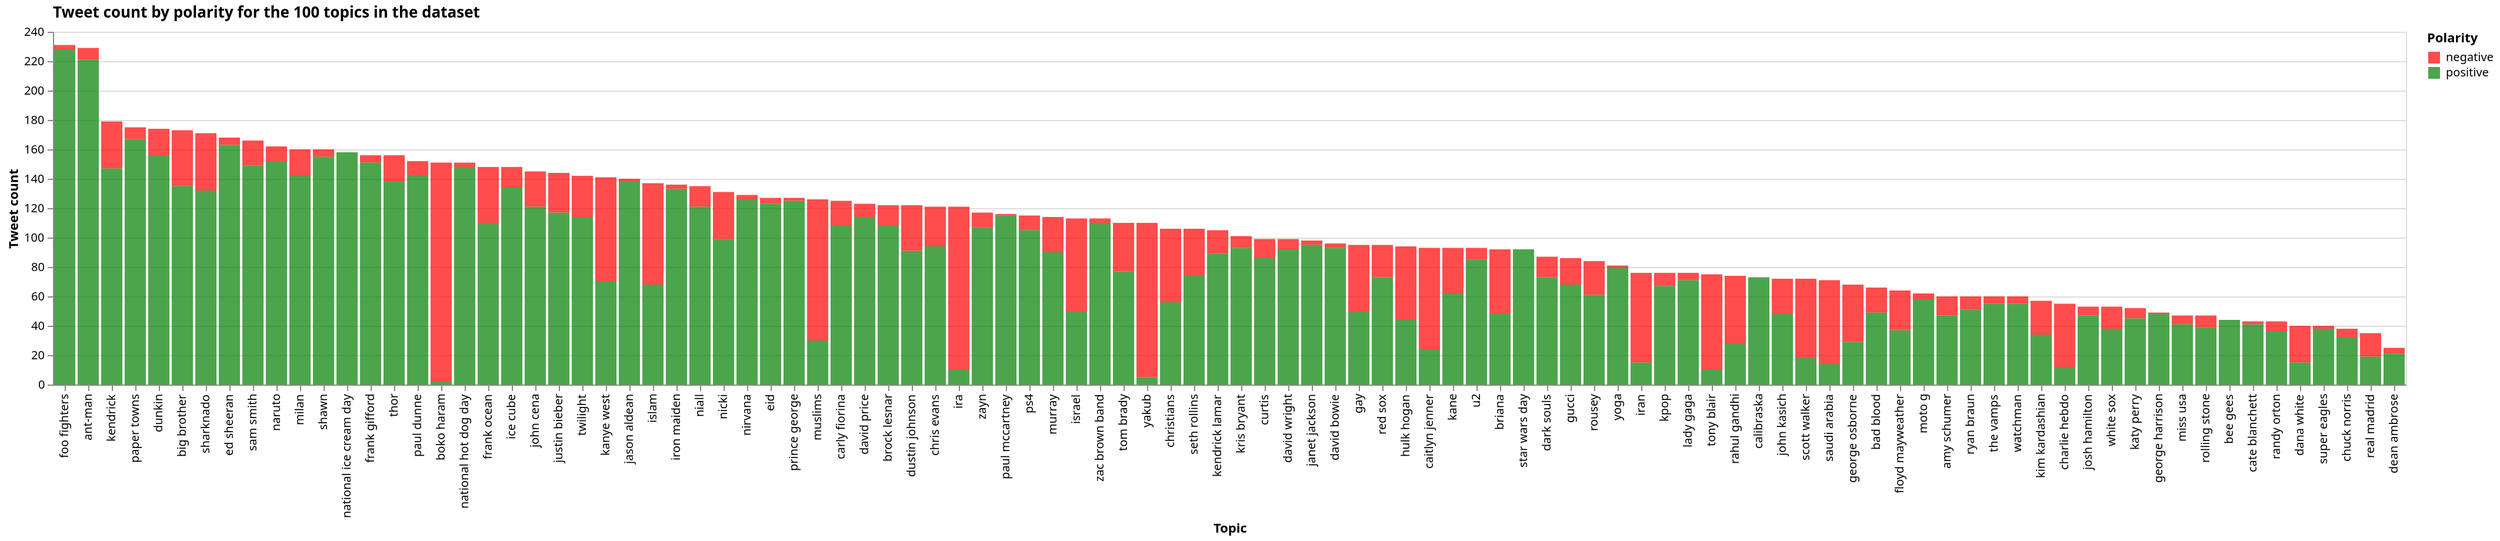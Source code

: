 {
  "$schema": "https://vega.github.io/schema/vega/v5.json",
  "background": "white",
  "padding": 5,
  "height": 300,
  "title": {
    "text": "Tweet count by polarity for the 100 topics in the dataset",
    "anchor": "start",
    "frame": "group"
  },
  "style": "cell",
  "data": [
    {
      "name": "data-fe8da6c7e776bcbe3ccc7816489a51c6",
      "values": [
        {"topic": "amy schumer", "polarity": "negative", "tweet_id": 13},
        {"topic": "amy schumer", "polarity": "positive", "tweet_id": 47},
        {"topic": "ant-man", "polarity": "negative", "tweet_id": 8},
        {"topic": "ant-man", "polarity": "positive", "tweet_id": 221},
        {"topic": "bad blood", "polarity": "negative", "tweet_id": 17},
        {"topic": "bad blood", "polarity": "positive", "tweet_id": 49},
        {"topic": "bee gees", "polarity": "positive", "tweet_id": 44},
        {"topic": "big brother", "polarity": "negative", "tweet_id": 38},
        {"topic": "big brother", "polarity": "positive", "tweet_id": 135},
        {"topic": "boko haram", "polarity": "negative", "tweet_id": 149},
        {"topic": "boko haram", "polarity": "positive", "tweet_id": 2},
        {"topic": "briana", "polarity": "negative", "tweet_id": 44},
        {"topic": "briana", "polarity": "positive", "tweet_id": 48},
        {"topic": "brock lesnar", "polarity": "negative", "tweet_id": 14},
        {"topic": "brock lesnar", "polarity": "positive", "tweet_id": 108},
        {"topic": "caitlyn jenner", "polarity": "negative", "tweet_id": 69},
        {"topic": "caitlyn jenner", "polarity": "positive", "tweet_id": 24},
        {"topic": "calibraska", "polarity": "positive", "tweet_id": 73},
        {"topic": "carly fiorina", "polarity": "negative", "tweet_id": 17},
        {"topic": "carly fiorina", "polarity": "positive", "tweet_id": 108},
        {"topic": "cate blanchett", "polarity": "negative", "tweet_id": 2},
        {"topic": "cate blanchett", "polarity": "positive", "tweet_id": 41},
        {"topic": "charlie hebdo", "polarity": "negative", "tweet_id": 43},
        {"topic": "charlie hebdo", "polarity": "positive", "tweet_id": 12},
        {"topic": "chris evans", "polarity": "negative", "tweet_id": 27},
        {"topic": "chris evans", "polarity": "positive", "tweet_id": 94},
        {"topic": "christians", "polarity": "negative", "tweet_id": 50},
        {"topic": "christians", "polarity": "positive", "tweet_id": 56},
        {"topic": "chuck norris", "polarity": "negative", "tweet_id": 6},
        {"topic": "chuck norris", "polarity": "positive", "tweet_id": 32},
        {"topic": "curtis", "polarity": "negative", "tweet_id": 13},
        {"topic": "curtis", "polarity": "positive", "tweet_id": 86},
        {"topic": "dana white", "polarity": "negative", "tweet_id": 25},
        {"topic": "dana white", "polarity": "positive", "tweet_id": 15},
        {"topic": "dark souls", "polarity": "negative", "tweet_id": 14},
        {"topic": "dark souls", "polarity": "positive", "tweet_id": 73},
        {"topic": "david bowie", "polarity": "negative", "tweet_id": 3},
        {"topic": "david bowie", "polarity": "positive", "tweet_id": 93},
        {"topic": "david price", "polarity": "negative", "tweet_id": 9},
        {"topic": "david price", "polarity": "positive", "tweet_id": 114},
        {"topic": "david wright", "polarity": "negative", "tweet_id": 7},
        {"topic": "david wright", "polarity": "positive", "tweet_id": 92},
        {"topic": "dean ambrose", "polarity": "negative", "tweet_id": 4},
        {"topic": "dean ambrose", "polarity": "positive", "tweet_id": 21},
        {"topic": "dunkin", "polarity": "negative", "tweet_id": 18},
        {"topic": "dunkin", "polarity": "positive", "tweet_id": 156},
        {"topic": "dustin johnson", "polarity": "negative", "tweet_id": 31},
        {"topic": "dustin johnson", "polarity": "positive", "tweet_id": 91},
        {"topic": "ed sheeran", "polarity": "negative", "tweet_id": 5},
        {"topic": "ed sheeran", "polarity": "positive", "tweet_id": 163},
        {"topic": "eid", "polarity": "negative", "tweet_id": 4},
        {"topic": "eid", "polarity": "positive", "tweet_id": 123},
        {"topic": "floyd mayweather", "polarity": "negative", "tweet_id": 27},
        {"topic": "floyd mayweather", "polarity": "positive", "tweet_id": 37},
        {"topic": "foo fighters", "polarity": "negative", "tweet_id": 3},
        {"topic": "foo fighters", "polarity": "positive", "tweet_id": 228},
        {"topic": "frank gifford", "polarity": "negative", "tweet_id": 5},
        {"topic": "frank gifford", "polarity": "positive", "tweet_id": 151},
        {"topic": "frank ocean", "polarity": "negative", "tweet_id": 38},
        {"topic": "frank ocean", "polarity": "positive", "tweet_id": 110},
        {"topic": "gay", "polarity": "negative", "tweet_id": 45},
        {"topic": "gay", "polarity": "positive", "tweet_id": 50},
        {"topic": "george harrison", "polarity": "negative", "tweet_id": 1},
        {"topic": "george harrison", "polarity": "positive", "tweet_id": 48},
        {"topic": "george osborne", "polarity": "negative", "tweet_id": 39},
        {"topic": "george osborne", "polarity": "positive", "tweet_id": 29},
        {"topic": "gucci", "polarity": "negative", "tweet_id": 18},
        {"topic": "gucci", "polarity": "positive", "tweet_id": 68},
        {"topic": "hulk hogan", "polarity": "negative", "tweet_id": 50},
        {"topic": "hulk hogan", "polarity": "positive", "tweet_id": 44},
        {"topic": "ice cube", "polarity": "negative", "tweet_id": 14},
        {"topic": "ice cube", "polarity": "positive", "tweet_id": 134},
        {"topic": "ira", "polarity": "negative", "tweet_id": 111},
        {"topic": "ira", "polarity": "positive", "tweet_id": 10},
        {"topic": "iran", "polarity": "negative", "tweet_id": 61},
        {"topic": "iran", "polarity": "positive", "tweet_id": 15},
        {"topic": "iron maiden", "polarity": "negative", "tweet_id": 3},
        {"topic": "iron maiden", "polarity": "positive", "tweet_id": 133},
        {"topic": "islam", "polarity": "negative", "tweet_id": 69},
        {"topic": "islam", "polarity": "positive", "tweet_id": 68},
        {"topic": "israel", "polarity": "negative", "tweet_id": 63},
        {"topic": "israel", "polarity": "positive", "tweet_id": 50},
        {"topic": "janet jackson", "polarity": "negative", "tweet_id": 3},
        {"topic": "janet jackson", "polarity": "positive", "tweet_id": 95},
        {"topic": "jason aldean", "polarity": "negative", "tweet_id": 2},
        {"topic": "jason aldean", "polarity": "positive", "tweet_id": 138},
        {"topic": "john cena", "polarity": "negative", "tweet_id": 24},
        {"topic": "john cena", "polarity": "positive", "tweet_id": 121},
        {"topic": "john kasich", "polarity": "negative", "tweet_id": 24},
        {"topic": "john kasich", "polarity": "positive", "tweet_id": 48},
        {"topic": "josh hamilton", "polarity": "negative", "tweet_id": 6},
        {"topic": "josh hamilton", "polarity": "positive", "tweet_id": 47},
        {"topic": "justin bieber", "polarity": "negative", "tweet_id": 27},
        {"topic": "justin bieber", "polarity": "positive", "tweet_id": 117},
        {"topic": "kane", "polarity": "negative", "tweet_id": 31},
        {"topic": "kane", "polarity": "positive", "tweet_id": 62},
        {"topic": "kanye west", "polarity": "negative", "tweet_id": 71},
        {"topic": "kanye west", "polarity": "positive", "tweet_id": 70},
        {"topic": "katy perry", "polarity": "negative", "tweet_id": 7},
        {"topic": "katy perry", "polarity": "positive", "tweet_id": 45},
        {"topic": "kendrick", "polarity": "negative", "tweet_id": 32},
        {"topic": "kendrick", "polarity": "positive", "tweet_id": 147},
        {"topic": "kendrick lamar", "polarity": "negative", "tweet_id": 16},
        {"topic": "kendrick lamar", "polarity": "positive", "tweet_id": 89},
        {"topic": "kim kardashian", "polarity": "negative", "tweet_id": 23},
        {"topic": "kim kardashian", "polarity": "positive", "tweet_id": 34},
        {"topic": "kpop", "polarity": "negative", "tweet_id": 9},
        {"topic": "kpop", "polarity": "positive", "tweet_id": 67},
        {"topic": "kris bryant", "polarity": "negative", "tweet_id": 8},
        {"topic": "kris bryant", "polarity": "positive", "tweet_id": 93},
        {"topic": "lady gaga", "polarity": "negative", "tweet_id": 5},
        {"topic": "lady gaga", "polarity": "positive", "tweet_id": 71},
        {"topic": "milan", "polarity": "negative", "tweet_id": 18},
        {"topic": "milan", "polarity": "positive", "tweet_id": 142},
        {"topic": "miss usa", "polarity": "negative", "tweet_id": 6},
        {"topic": "miss usa", "polarity": "positive", "tweet_id": 41},
        {"topic": "moto g", "polarity": "negative", "tweet_id": 4},
        {"topic": "moto g", "polarity": "positive", "tweet_id": 58},
        {"topic": "murray", "polarity": "negative", "tweet_id": 24},
        {"topic": "murray", "polarity": "positive", "tweet_id": 90},
        {"topic": "muslims", "polarity": "negative", "tweet_id": 96},
        {"topic": "muslims", "polarity": "positive", "tweet_id": 30},
        {"topic": "naruto", "polarity": "negative", "tweet_id": 10},
        {"topic": "naruto", "polarity": "positive", "tweet_id": 152},
        {
          "topic": "national hot dog day",
          "polarity": "negative",
          "tweet_id": 3
        },
        {
          "topic": "national hot dog day",
          "polarity": "positive",
          "tweet_id": 148
        },
        {
          "topic": "national ice cream day",
          "polarity": "positive",
          "tweet_id": 158
        },
        {"topic": "niall", "polarity": "negative", "tweet_id": 14},
        {"topic": "niall", "polarity": "positive", "tweet_id": 121},
        {"topic": "nicki", "polarity": "negative", "tweet_id": 32},
        {"topic": "nicki", "polarity": "positive", "tweet_id": 99},
        {"topic": "nirvana", "polarity": "negative", "tweet_id": 3},
        {"topic": "nirvana", "polarity": "positive", "tweet_id": 126},
        {"topic": "paper towns", "polarity": "negative", "tweet_id": 8},
        {"topic": "paper towns", "polarity": "positive", "tweet_id": 167},
        {"topic": "paul dunne", "polarity": "negative", "tweet_id": 10},
        {"topic": "paul dunne", "polarity": "positive", "tweet_id": 142},
        {"topic": "paul mccartney", "polarity": "negative", "tweet_id": 1},
        {"topic": "paul mccartney", "polarity": "positive", "tweet_id": 115},
        {"topic": "prince george", "polarity": "negative", "tweet_id": 2},
        {"topic": "prince george", "polarity": "positive", "tweet_id": 125},
        {"topic": "ps4", "polarity": "negative", "tweet_id": 10},
        {"topic": "ps4", "polarity": "positive", "tweet_id": 105},
        {"topic": "rahul gandhi", "polarity": "negative", "tweet_id": 46},
        {"topic": "rahul gandhi", "polarity": "positive", "tweet_id": 28},
        {"topic": "randy orton", "polarity": "negative", "tweet_id": 7},
        {"topic": "randy orton", "polarity": "positive", "tweet_id": 36},
        {"topic": "real madrid", "polarity": "negative", "tweet_id": 16},
        {"topic": "real madrid", "polarity": "positive", "tweet_id": 19},
        {"topic": "red sox", "polarity": "negative", "tweet_id": 22},
        {"topic": "red sox", "polarity": "positive", "tweet_id": 73},
        {"topic": "rolling stone", "polarity": "negative", "tweet_id": 8},
        {"topic": "rolling stone", "polarity": "positive", "tweet_id": 39},
        {"topic": "rousey", "polarity": "negative", "tweet_id": 23},
        {"topic": "rousey", "polarity": "positive", "tweet_id": 61},
        {"topic": "ryan braun", "polarity": "negative", "tweet_id": 9},
        {"topic": "ryan braun", "polarity": "positive", "tweet_id": 51},
        {"topic": "sam smith", "polarity": "negative", "tweet_id": 17},
        {"topic": "sam smith", "polarity": "positive", "tweet_id": 149},
        {"topic": "saudi arabia", "polarity": "negative", "tweet_id": 57},
        {"topic": "saudi arabia", "polarity": "positive", "tweet_id": 14},
        {"topic": "scott walker", "polarity": "negative", "tweet_id": 54},
        {"topic": "scott walker", "polarity": "positive", "tweet_id": 18},
        {"topic": "seth rollins", "polarity": "negative", "tweet_id": 32},
        {"topic": "seth rollins", "polarity": "positive", "tweet_id": 74},
        {"topic": "sharknado", "polarity": "negative", "tweet_id": 39},
        {"topic": "sharknado", "polarity": "positive", "tweet_id": 132},
        {"topic": "shawn", "polarity": "negative", "tweet_id": 5},
        {"topic": "shawn", "polarity": "positive", "tweet_id": 155},
        {"topic": "star wars day", "polarity": "positive", "tweet_id": 92},
        {"topic": "super eagles", "polarity": "negative", "tweet_id": 2},
        {"topic": "super eagles", "polarity": "positive", "tweet_id": 38},
        {"topic": "the vamps", "polarity": "negative", "tweet_id": 5},
        {"topic": "the vamps", "polarity": "positive", "tweet_id": 55},
        {"topic": "thor", "polarity": "negative", "tweet_id": 18},
        {"topic": "thor", "polarity": "positive", "tweet_id": 138},
        {"topic": "tom brady", "polarity": "negative", "tweet_id": 33},
        {"topic": "tom brady", "polarity": "positive", "tweet_id": 77},
        {"topic": "tony blair", "polarity": "negative", "tweet_id": 65},
        {"topic": "tony blair", "polarity": "positive", "tweet_id": 10},
        {"topic": "twilight", "polarity": "negative", "tweet_id": 28},
        {"topic": "twilight", "polarity": "positive", "tweet_id": 114},
        {"topic": "u2", "polarity": "negative", "tweet_id": 8},
        {"topic": "u2", "polarity": "positive", "tweet_id": 85},
        {"topic": "watchman", "polarity": "negative", "tweet_id": 5},
        {"topic": "watchman", "polarity": "positive", "tweet_id": 55},
        {"topic": "white sox", "polarity": "negative", "tweet_id": 15},
        {"topic": "white sox", "polarity": "positive", "tweet_id": 38},
        {"topic": "yakub", "polarity": "negative", "tweet_id": 105},
        {"topic": "yakub", "polarity": "positive", "tweet_id": 5},
        {"topic": "yoga", "polarity": "negative", "tweet_id": 1},
        {"topic": "yoga", "polarity": "positive", "tweet_id": 80},
        {"topic": "zac brown band", "polarity": "negative", "tweet_id": 3},
        {"topic": "zac brown band", "polarity": "positive", "tweet_id": 110},
        {"topic": "zayn", "polarity": "negative", "tweet_id": 10},
        {"topic": "zayn", "polarity": "positive", "tweet_id": 107}
      ]
    },
    {
      "name": "data_0",
      "source": "data-fe8da6c7e776bcbe3ccc7816489a51c6",
      "transform": [
        {
          "type": "stack",
          "groupby": ["topic"],
          "field": "tweet_id",
          "sort": {"field": ["polarity"], "order": ["descending"]},
          "as": ["tweet_id_start", "tweet_id_end"],
          "offset": "zero"
        },
        {
          "type": "filter",
          "expr": "isValid(datum[\"tweet_id\"]) && isFinite(+datum[\"tweet_id\"])"
        }
      ]
    }
  ],
  "signals": [
    {"name": "x_step", "value": 20},
    {
      "name": "width",
      "update": "bandspace(domain('x').length, 0.1, 0.05) * x_step"
    }
  ],
  "marks": [
    {
      "name": "marks",
      "type": "rect",
      "style": ["bar"],
      "from": {"data": "data_0"},
      "encode": {
        "update": {
          "opacity": {"value": 0.7},
          "fill": {"scale": "color", "field": "polarity"},
          "tooltip": {
            "signal": "{\"Topic\": isValid(datum[\"topic\"]) ? datum[\"topic\"] : \"\"+datum[\"topic\"], \"Polarity\": isValid(datum[\"polarity\"]) ? datum[\"polarity\"] : \"\"+datum[\"polarity\"], \"Count\": format(datum[\"tweet_id\"], \"\")}"
          },
          "ariaRoleDescription": {"value": "bar"},
          "description": {
            "signal": "\"Topic: \" + (isValid(datum[\"topic\"]) ? datum[\"topic\"] : \"\"+datum[\"topic\"]) + \"; Tweet count: \" + (format(datum[\"tweet_id\"], \"\")) + \"; Polarity: \" + (isValid(datum[\"polarity\"]) ? datum[\"polarity\"] : \"\"+datum[\"polarity\"]) + \"; Count: \" + (format(datum[\"tweet_id\"], \"\"))"
          },
          "x": {"scale": "x", "field": "topic"},
          "width": {"signal": "max(0.25, bandwidth('x'))"},
          "y": {"scale": "y", "field": "tweet_id_end"},
          "y2": {"scale": "y", "field": "tweet_id_start"}
        }
      }
    }
  ],
  "scales": [
    {
      "name": "x",
      "type": "band",
      "domain": {
        "data": "data-fe8da6c7e776bcbe3ccc7816489a51c6",
        "field": "topic",
        "sort": {"op": "sum", "field": "tweet_id", "order": "descending"}
      },
      "range": {"step": {"signal": "x_step"}},
      "paddingInner": 0.1,
      "paddingOuter": 0.05
    },
    {
      "name": "y",
      "type": "linear",
      "domain": {
        "data": "data_0",
        "fields": ["tweet_id_start", "tweet_id_end"]
      },
      "range": [{"signal": "height"}, 0],
      "nice": true,
      "zero": true
    },
    {
      "name": "color",
      "type": "ordinal",
      "domain": {"data": "data_0", "field": "polarity", "sort": true},
      "range": ["red", "green"]
    }
  ],
  "axes": [
    {
      "scale": "y",
      "orient": "left",
      "gridScale": "x",
      "grid": true,
      "tickCount": {"signal": "ceil(height/40)"},
      "domain": false,
      "labels": false,
      "aria": false,
      "maxExtent": 0,
      "minExtent": 0,
      "ticks": false,
      "zindex": 0
    },
    {
      "scale": "x",
      "orient": "bottom",
      "grid": false,
      "title": "Topic",
      "labelAlign": "right",
      "labelAngle": 270,
      "labelBaseline": "middle",
      "zindex": 0
    },
    {
      "scale": "y",
      "orient": "left",
      "grid": false,
      "title": "Tweet count",
      "labelOverlap": true,
      "tickCount": {"signal": "ceil(height/40)"},
      "zindex": 0
    }
  ],
  "legends": [
    {
      "title": "Polarity",
      "fill": "color",
      "symbolType": "square",
      "encode": {"symbols": {"update": {"opacity": {"value": 0.7}}}}
    }
  ],
  "config": {}
}